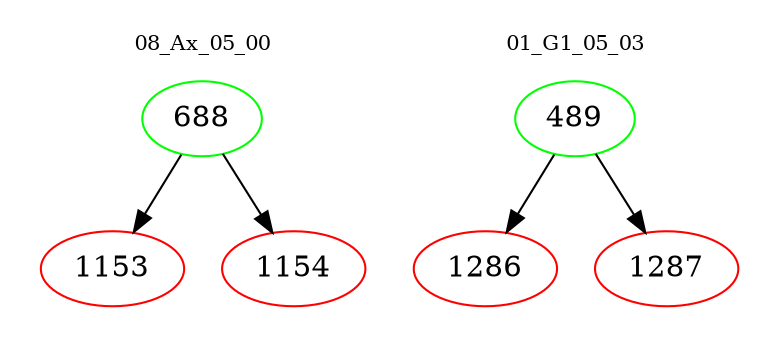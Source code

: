 digraph{
subgraph cluster_0 {
color = white
label = "08_Ax_05_00";
fontsize=10;
T0_688 [label="688", color="green"]
T0_688 -> T0_1153 [color="black"]
T0_1153 [label="1153", color="red"]
T0_688 -> T0_1154 [color="black"]
T0_1154 [label="1154", color="red"]
}
subgraph cluster_1 {
color = white
label = "01_G1_05_03";
fontsize=10;
T1_489 [label="489", color="green"]
T1_489 -> T1_1286 [color="black"]
T1_1286 [label="1286", color="red"]
T1_489 -> T1_1287 [color="black"]
T1_1287 [label="1287", color="red"]
}
}
